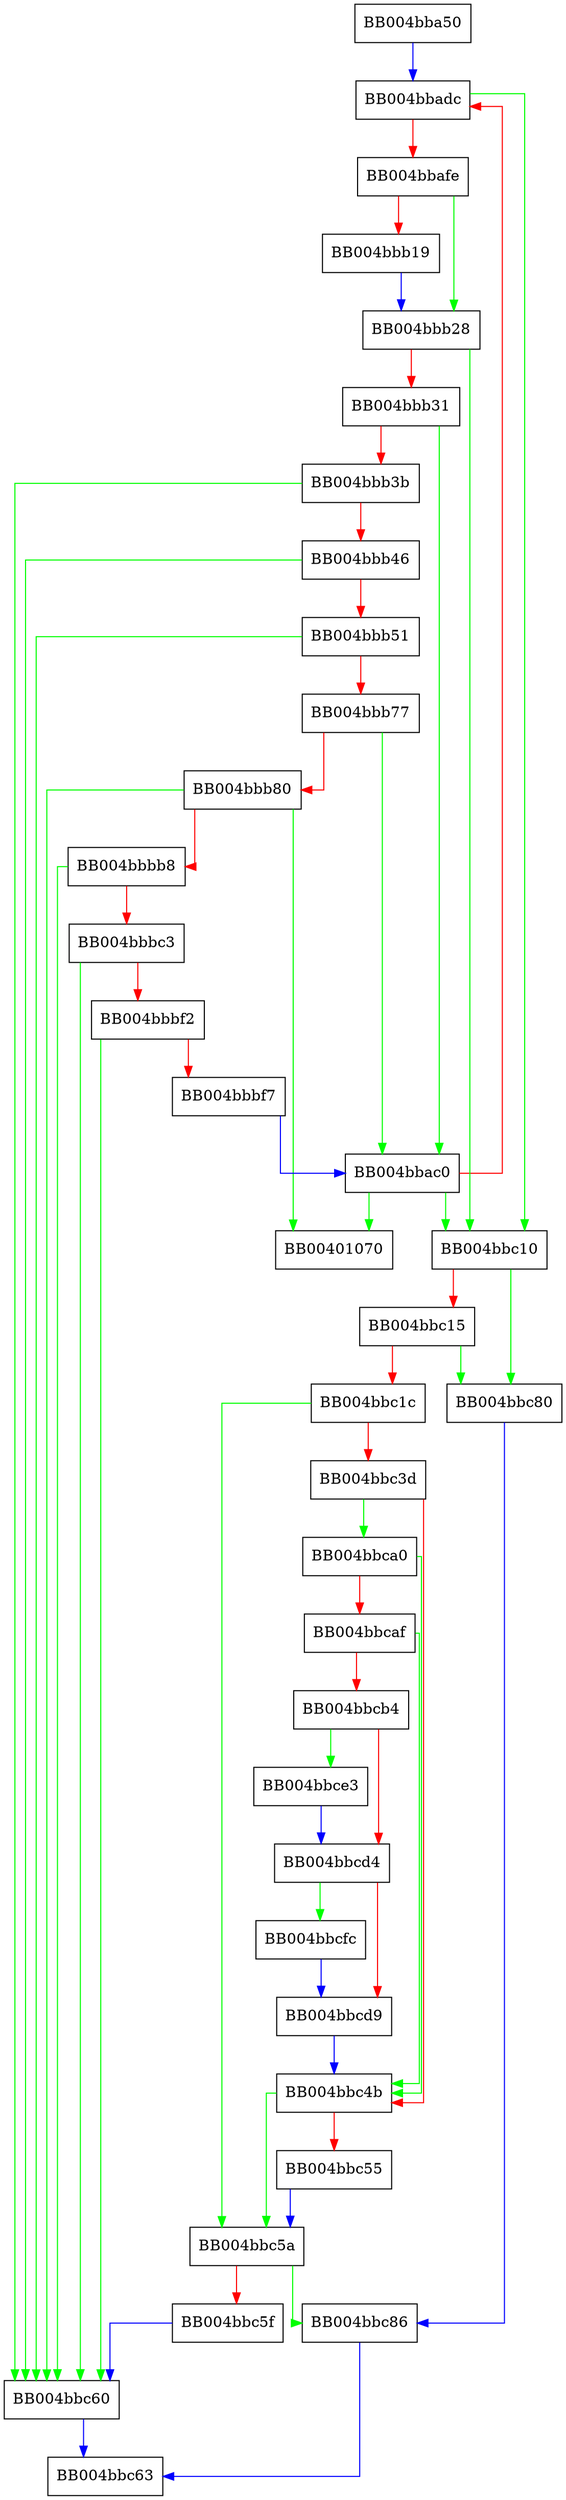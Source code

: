 digraph read_internal {
  node [shape="box"];
  graph [splines=ortho];
  BB004bba50 -> BB004bbadc [color="blue"];
  BB004bbac0 -> BB00401070 [color="green"];
  BB004bbac0 -> BB004bbc10 [color="green"];
  BB004bbac0 -> BB004bbadc [color="red"];
  BB004bbadc -> BB004bbc10 [color="green"];
  BB004bbadc -> BB004bbafe [color="red"];
  BB004bbafe -> BB004bbb28 [color="green"];
  BB004bbafe -> BB004bbb19 [color="red"];
  BB004bbb19 -> BB004bbb28 [color="blue"];
  BB004bbb28 -> BB004bbc10 [color="green"];
  BB004bbb28 -> BB004bbb31 [color="red"];
  BB004bbb31 -> BB004bbac0 [color="green"];
  BB004bbb31 -> BB004bbb3b [color="red"];
  BB004bbb3b -> BB004bbc60 [color="green"];
  BB004bbb3b -> BB004bbb46 [color="red"];
  BB004bbb46 -> BB004bbc60 [color="green"];
  BB004bbb46 -> BB004bbb51 [color="red"];
  BB004bbb51 -> BB004bbc60 [color="green"];
  BB004bbb51 -> BB004bbb77 [color="red"];
  BB004bbb77 -> BB004bbac0 [color="green"];
  BB004bbb77 -> BB004bbb80 [color="red"];
  BB004bbb80 -> BB00401070 [color="green"];
  BB004bbb80 -> BB004bbc60 [color="green"];
  BB004bbb80 -> BB004bbbb8 [color="red"];
  BB004bbbb8 -> BB004bbc60 [color="green"];
  BB004bbbb8 -> BB004bbbc3 [color="red"];
  BB004bbbc3 -> BB004bbc60 [color="green"];
  BB004bbbc3 -> BB004bbbf2 [color="red"];
  BB004bbbf2 -> BB004bbc60 [color="green"];
  BB004bbbf2 -> BB004bbbf7 [color="red"];
  BB004bbbf7 -> BB004bbac0 [color="blue"];
  BB004bbc10 -> BB004bbc80 [color="green"];
  BB004bbc10 -> BB004bbc15 [color="red"];
  BB004bbc15 -> BB004bbc80 [color="green"];
  BB004bbc15 -> BB004bbc1c [color="red"];
  BB004bbc1c -> BB004bbc5a [color="green"];
  BB004bbc1c -> BB004bbc3d [color="red"];
  BB004bbc3d -> BB004bbca0 [color="green"];
  BB004bbc3d -> BB004bbc4b [color="red"];
  BB004bbc4b -> BB004bbc5a [color="green"];
  BB004bbc4b -> BB004bbc55 [color="red"];
  BB004bbc55 -> BB004bbc5a [color="blue"];
  BB004bbc5a -> BB004bbc86 [color="green"];
  BB004bbc5a -> BB004bbc5f [color="red"];
  BB004bbc5f -> BB004bbc60 [color="blue"];
  BB004bbc60 -> BB004bbc63 [color="blue"];
  BB004bbc80 -> BB004bbc86 [color="blue"];
  BB004bbc86 -> BB004bbc63 [color="blue"];
  BB004bbca0 -> BB004bbc4b [color="green"];
  BB004bbca0 -> BB004bbcaf [color="red"];
  BB004bbcaf -> BB004bbc4b [color="green"];
  BB004bbcaf -> BB004bbcb4 [color="red"];
  BB004bbcb4 -> BB004bbce3 [color="green"];
  BB004bbcb4 -> BB004bbcd4 [color="red"];
  BB004bbcd4 -> BB004bbcfc [color="green"];
  BB004bbcd4 -> BB004bbcd9 [color="red"];
  BB004bbcd9 -> BB004bbc4b [color="blue"];
  BB004bbce3 -> BB004bbcd4 [color="blue"];
  BB004bbcfc -> BB004bbcd9 [color="blue"];
}